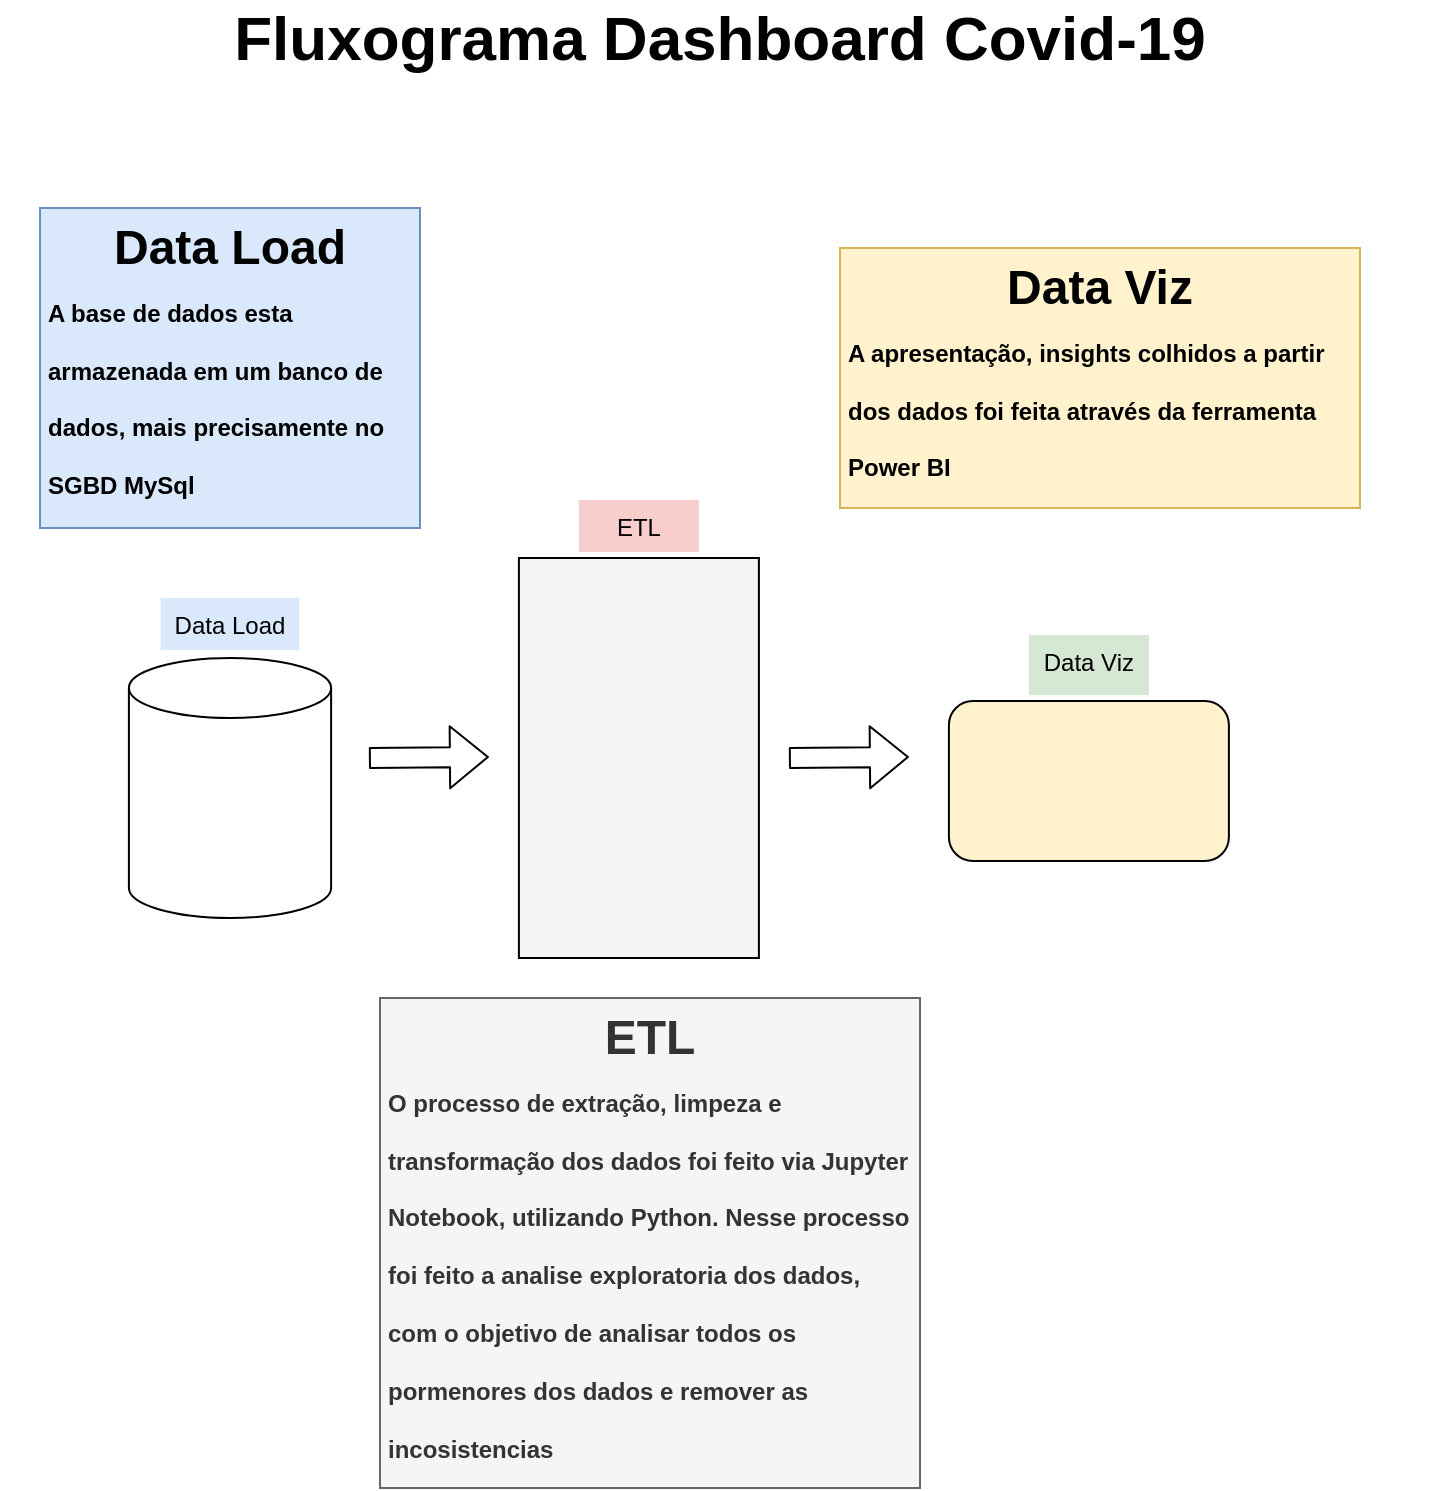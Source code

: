 <mxfile version="14.7.2" type="device"><diagram id="BCtiinMHWwtXJuMLn0eJ" name="Page-1"><mxGraphModel dx="1344" dy="718" grid="1" gridSize="10" guides="1" tooltips="1" connect="1" arrows="1" fold="1" page="1" pageScale="1" pageWidth="850" pageHeight="1100" math="0" shadow="0"><root><mxCell id="0"/><mxCell id="1" parent="0"/><mxCell id="Be7su1eVqQWV5Jg4_Fwo-11" value="" style="rounded=1;whiteSpace=wrap;html=1;fillColor=#fff2cc;" vertex="1" parent="1"><mxGeometry x="574.45" y="446.5" width="140" height="80" as="geometry"/></mxCell><mxCell id="Be7su1eVqQWV5Jg4_Fwo-13" value="" style="rounded=0;whiteSpace=wrap;html=1;fillColor=#f5f5f5;fontColor=#333333;" vertex="1" parent="1"><mxGeometry x="359.45" y="375" width="120" height="200" as="geometry"/></mxCell><mxCell id="Be7su1eVqQWV5Jg4_Fwo-1" value="" style="shape=cylinder3;whiteSpace=wrap;html=1;boundedLbl=1;backgroundOutline=1;size=15;" vertex="1" parent="1"><mxGeometry x="164.45" y="425" width="101.11" height="130" as="geometry"/></mxCell><mxCell id="Be7su1eVqQWV5Jg4_Fwo-3" value="" style="shape=flexArrow;endArrow=classic;html=1;" edge="1" parent="1"><mxGeometry width="50" height="50" relative="1" as="geometry"><mxPoint x="284.45" y="475" as="sourcePoint"/><mxPoint x="344.45" y="474.5" as="targetPoint"/></mxGeometry></mxCell><mxCell id="Be7su1eVqQWV5Jg4_Fwo-5" value="ETL" style="text;fillColor=#f8cecc;align=center;verticalAlign=top;spacingLeft=4;spacingRight=4;overflow=hidden;rotatable=0;points=[[0,0.5],[1,0.5]];portConstraint=eastwest;" vertex="1" parent="1"><mxGeometry x="389.45" y="346" width="60" height="26" as="geometry"/></mxCell><mxCell id="Be7su1eVqQWV5Jg4_Fwo-6" value="" style="shape=image;imageAspect=0;aspect=fixed;verticalLabelPosition=bottom;verticalAlign=top;image=https://upload.wikimedia.org/wikipedia/commons/thumb/3/38/Jupyter_logo.svg/1200px-Jupyter_logo.svg.png;" vertex="1" parent="1"><mxGeometry x="384.91" y="385" width="69.08" height="80" as="geometry"/></mxCell><mxCell id="Be7su1eVqQWV5Jg4_Fwo-7" value="" style="shape=image;imageAspect=0;aspect=fixed;verticalLabelPosition=bottom;verticalAlign=top;image=https://upload.wikimedia.org/wikipedia/commons/thumb/0/0a/Python.svg/1200px-Python.svg.png;" vertex="1" parent="1"><mxGeometry x="384.45" y="485" width="70" height="70" as="geometry"/></mxCell><mxCell id="Be7su1eVqQWV5Jg4_Fwo-8" value="" style="shape=image;imageAspect=0;aspect=fixed;verticalLabelPosition=bottom;verticalAlign=top;image=https://d1.awsstatic.com/asset-repository/products/amazon-rds/1024px-MySQL.ff87215b43fd7292af172e2a5d9b844217262571.png;" vertex="1" parent="1"><mxGeometry x="186.01" y="485" width="57.99" height="30" as="geometry"/></mxCell><mxCell id="Be7su1eVqQWV5Jg4_Fwo-9" value="" style="shape=flexArrow;endArrow=classic;html=1;" edge="1" parent="1"><mxGeometry width="50" height="50" relative="1" as="geometry"><mxPoint x="494.45" y="475" as="sourcePoint"/><mxPoint x="554.45" y="474.5" as="targetPoint"/></mxGeometry></mxCell><mxCell id="Be7su1eVqQWV5Jg4_Fwo-14" value="Data Viz" style="text;fillColor=#d5e8d4;align=center;verticalAlign=top;spacingLeft=4;spacingRight=4;overflow=hidden;rotatable=0;points=[[0,0.5],[1,0.5]];portConstraint=eastwest;" vertex="1" parent="1"><mxGeometry x="614.45" y="413.5" width="60" height="30" as="geometry"/></mxCell><mxCell id="Be7su1eVqQWV5Jg4_Fwo-15" value="Data Load" style="text;fillColor=#dae8fc;align=center;verticalAlign=top;spacingLeft=4;spacingRight=4;overflow=hidden;rotatable=0;points=[[0,0.5],[1,0.5]];portConstraint=eastwest;" vertex="1" parent="1"><mxGeometry x="180.28" y="395" width="69.44" height="26" as="geometry"/></mxCell><mxCell id="Be7su1eVqQWV5Jg4_Fwo-20" value="&lt;h1&gt;&lt;span&gt;Data Load&lt;br&gt;&lt;div style=&quot;text-align: left&quot;&gt;&lt;span style=&quot;font-size: 12px&quot;&gt;A base de dados esta armazenada em um banco de dados, mais precisamente no SGBD MySql&lt;/span&gt;&lt;/div&gt;&lt;/span&gt;&lt;/h1&gt;" style="text;html=1;fillColor=#dae8fc;spacing=5;spacingTop=-20;whiteSpace=wrap;overflow=hidden;rounded=0;align=center;strokeColor=#6c8ebf;" vertex="1" parent="1"><mxGeometry x="120.01" y="200" width="190" height="160" as="geometry"/></mxCell><mxCell id="Be7su1eVqQWV5Jg4_Fwo-21" value="Fluxograma Dashboard Covid-19" style="text;html=1;strokeColor=none;fillColor=none;align=center;verticalAlign=middle;whiteSpace=wrap;rounded=0;fontStyle=1;fontSize=31;" vertex="1" parent="1"><mxGeometry x="100" y="100" width="720" height="30" as="geometry"/></mxCell><mxCell id="Be7su1eVqQWV5Jg4_Fwo-22" value="&lt;h1&gt;&lt;span&gt;&lt;div&gt;ETL&lt;br&gt;&lt;div style=&quot;text-align: left&quot;&gt;&lt;span style=&quot;font-size: 12px&quot;&gt;O processo de extração, limpeza e transformação dos dados foi feito via Jupyter Notebook, utilizando Python. Nesse processo foi feito a analise exploratoria dos dados, com o objetivo de analisar todos os pormenores dos dados e remover as incosistencias&lt;/span&gt;&lt;/div&gt;&lt;/div&gt;&lt;/span&gt;&lt;/h1&gt;" style="text;html=1;fillColor=#f5f5f5;spacing=5;spacingTop=-20;whiteSpace=wrap;overflow=hidden;rounded=0;align=center;strokeColor=#666666;fontColor=#333333;" vertex="1" parent="1"><mxGeometry x="290" y="595" width="270" height="245" as="geometry"/></mxCell><mxCell id="Be7su1eVqQWV5Jg4_Fwo-24" value="&lt;h1&gt;&lt;span&gt;&lt;div&gt;Data Viz&lt;br&gt;&lt;div style=&quot;text-align: left&quot;&gt;&lt;span style=&quot;font-size: 12px&quot;&gt;A apresentação, insights colhidos a partir dos dados foi feita através da ferramenta Power BI&lt;/span&gt;&lt;/div&gt;&lt;/div&gt;&lt;/span&gt;&lt;/h1&gt;" style="text;html=1;fillColor=#fff2cc;spacing=5;spacingTop=-20;whiteSpace=wrap;overflow=hidden;rounded=0;align=center;strokeColor=#d6b656;" vertex="1" parent="1"><mxGeometry x="520" y="220" width="260" height="130" as="geometry"/></mxCell><mxCell id="Be7su1eVqQWV5Jg4_Fwo-12" value="" style="shape=image;imageAspect=0;aspect=fixed;verticalLabelPosition=bottom;verticalAlign=top;image=https://cdn.icon-icons.com/icons2/2699/PNG/512/microsoft_powerbi_logo_icon_169958.png;" vertex="1" parent="1"><mxGeometry x="574.45" y="451.5" width="140" height="70" as="geometry"/></mxCell></root></mxGraphModel></diagram></mxfile>